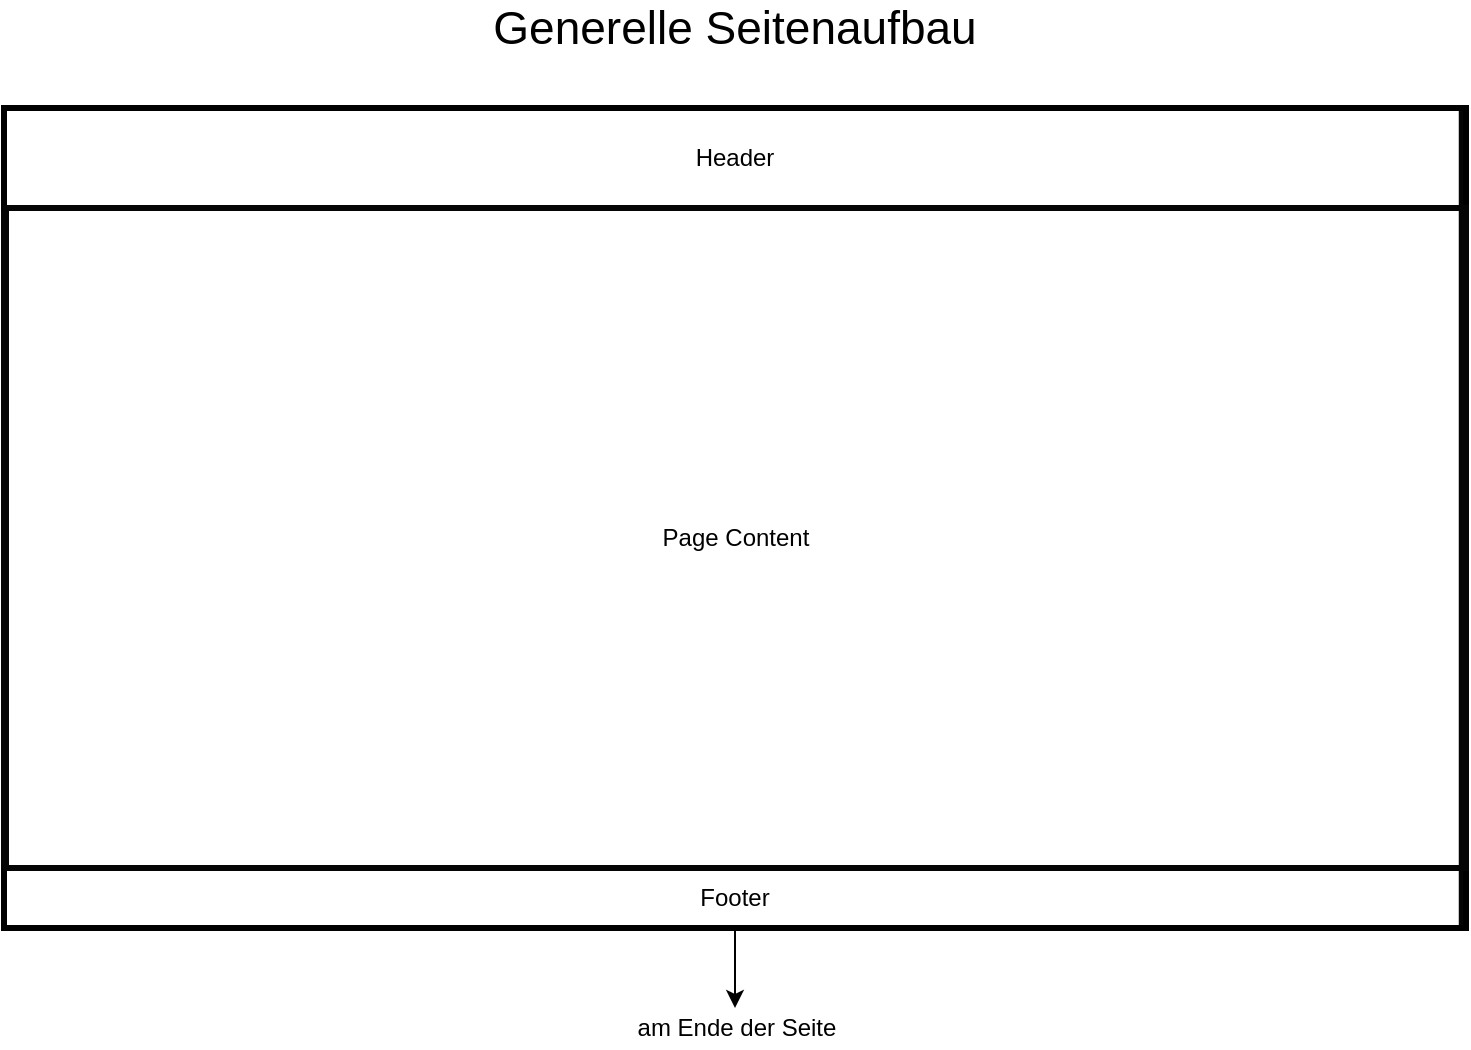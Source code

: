 <mxfile version="13.0.1" type="device"><diagram id="s5UY7Ej_TETZP1KL8rj1" name="Page-1"><mxGraphModel dx="1086" dy="806" grid="1" gridSize="10" guides="1" tooltips="1" connect="1" arrows="1" fold="1" page="1" pageScale="1" pageWidth="827" pageHeight="1169" math="0" shadow="0"><root><mxCell id="0"/><mxCell id="1" parent="0"/><mxCell id="qVj52gQd9qCLC-1IVbtd-1" value="&lt;font style=&quot;font-size: 23px&quot;&gt;Generelle Seitenaufbau&lt;/font&gt;" style="text;html=1;align=center;verticalAlign=middle;resizable=0;points=[];autosize=1;" vertex="1" parent="1"><mxGeometry x="284" y="40" width="260" height="20" as="geometry"/></mxCell><mxCell id="qVj52gQd9qCLC-1IVbtd-3" value="" style="rounded=0;whiteSpace=wrap;html=1;aspect=fixed;fillColor=none;gradientColor=none;strokeColor=#050505;strokeWidth=3;" vertex="1" parent="1"><mxGeometry x="49" y="90" width="728.88" height="410" as="geometry"/></mxCell><mxCell id="qVj52gQd9qCLC-1IVbtd-4" value="Header" style="rounded=0;whiteSpace=wrap;html=1;fillColor=none;gradientColor=none;strokeWidth=3;strokeColor=#000000;" vertex="1" parent="1"><mxGeometry x="49" y="90" width="731" height="50" as="geometry"/></mxCell><mxCell id="qVj52gQd9qCLC-1IVbtd-5" value="Footer" style="rounded=0;whiteSpace=wrap;html=1;fillColor=none;gradientColor=none;strokeWidth=3;strokeColor=#000000;" vertex="1" parent="1"><mxGeometry x="49" y="470" width="731" height="30" as="geometry"/></mxCell><mxCell id="qVj52gQd9qCLC-1IVbtd-8" value="am Ende der Seite" style="text;html=1;align=center;verticalAlign=middle;resizable=0;points=[];autosize=1;" vertex="1" parent="1"><mxGeometry x="359.5" y="540" width="110" height="20" as="geometry"/></mxCell><mxCell id="qVj52gQd9qCLC-1IVbtd-9" value="" style="endArrow=classic;html=1;exitX=0.5;exitY=1;exitDx=0;exitDy=0;" edge="1" parent="1" source="qVj52gQd9qCLC-1IVbtd-5" target="qVj52gQd9qCLC-1IVbtd-8"><mxGeometry width="50" height="50" relative="1" as="geometry"><mxPoint x="414.5" y="500" as="sourcePoint"/><mxPoint x="415" y="530" as="targetPoint"/></mxGeometry></mxCell><mxCell id="qVj52gQd9qCLC-1IVbtd-10" value="Page Content" style="rounded=0;whiteSpace=wrap;html=1;strokeColor=#050505;strokeWidth=3;fillColor=none;gradientColor=none;" vertex="1" parent="1"><mxGeometry x="50" y="140" width="730" height="330" as="geometry"/></mxCell></root></mxGraphModel></diagram></mxfile>